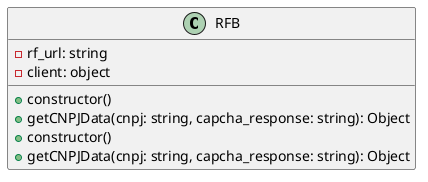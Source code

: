 @startuml
class RFB {
    -rf_url: string
    -client: object
    +constructor()
    +getCNPJData(cnpj: string, capcha_response: string): Object
}

RFB : +constructor()
RFB : +getCNPJData(cnpj: string, capcha_response: string): Object

@enduml
